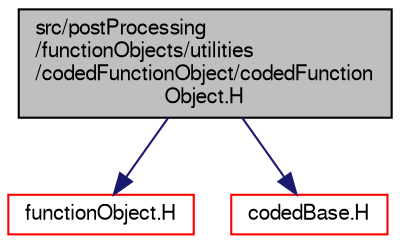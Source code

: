 digraph "src/postProcessing/functionObjects/utilities/codedFunctionObject/codedFunctionObject.H"
{
  bgcolor="transparent";
  edge [fontname="FreeSans",fontsize="10",labelfontname="FreeSans",labelfontsize="10"];
  node [fontname="FreeSans",fontsize="10",shape=record];
  Node0 [label="src/postProcessing\l/functionObjects/utilities\l/codedFunctionObject/codedFunction\lObject.H",height=0.2,width=0.4,color="black", fillcolor="grey75", style="filled", fontcolor="black"];
  Node0 -> Node1 [color="midnightblue",fontsize="10",style="solid",fontname="FreeSans"];
  Node1 [label="functionObject.H",height=0.2,width=0.4,color="red",URL="$a08945.html"];
  Node0 -> Node56 [color="midnightblue",fontsize="10",style="solid",fontname="FreeSans"];
  Node56 [label="codedBase.H",height=0.2,width=0.4,color="red",URL="$a08894.html"];
}
